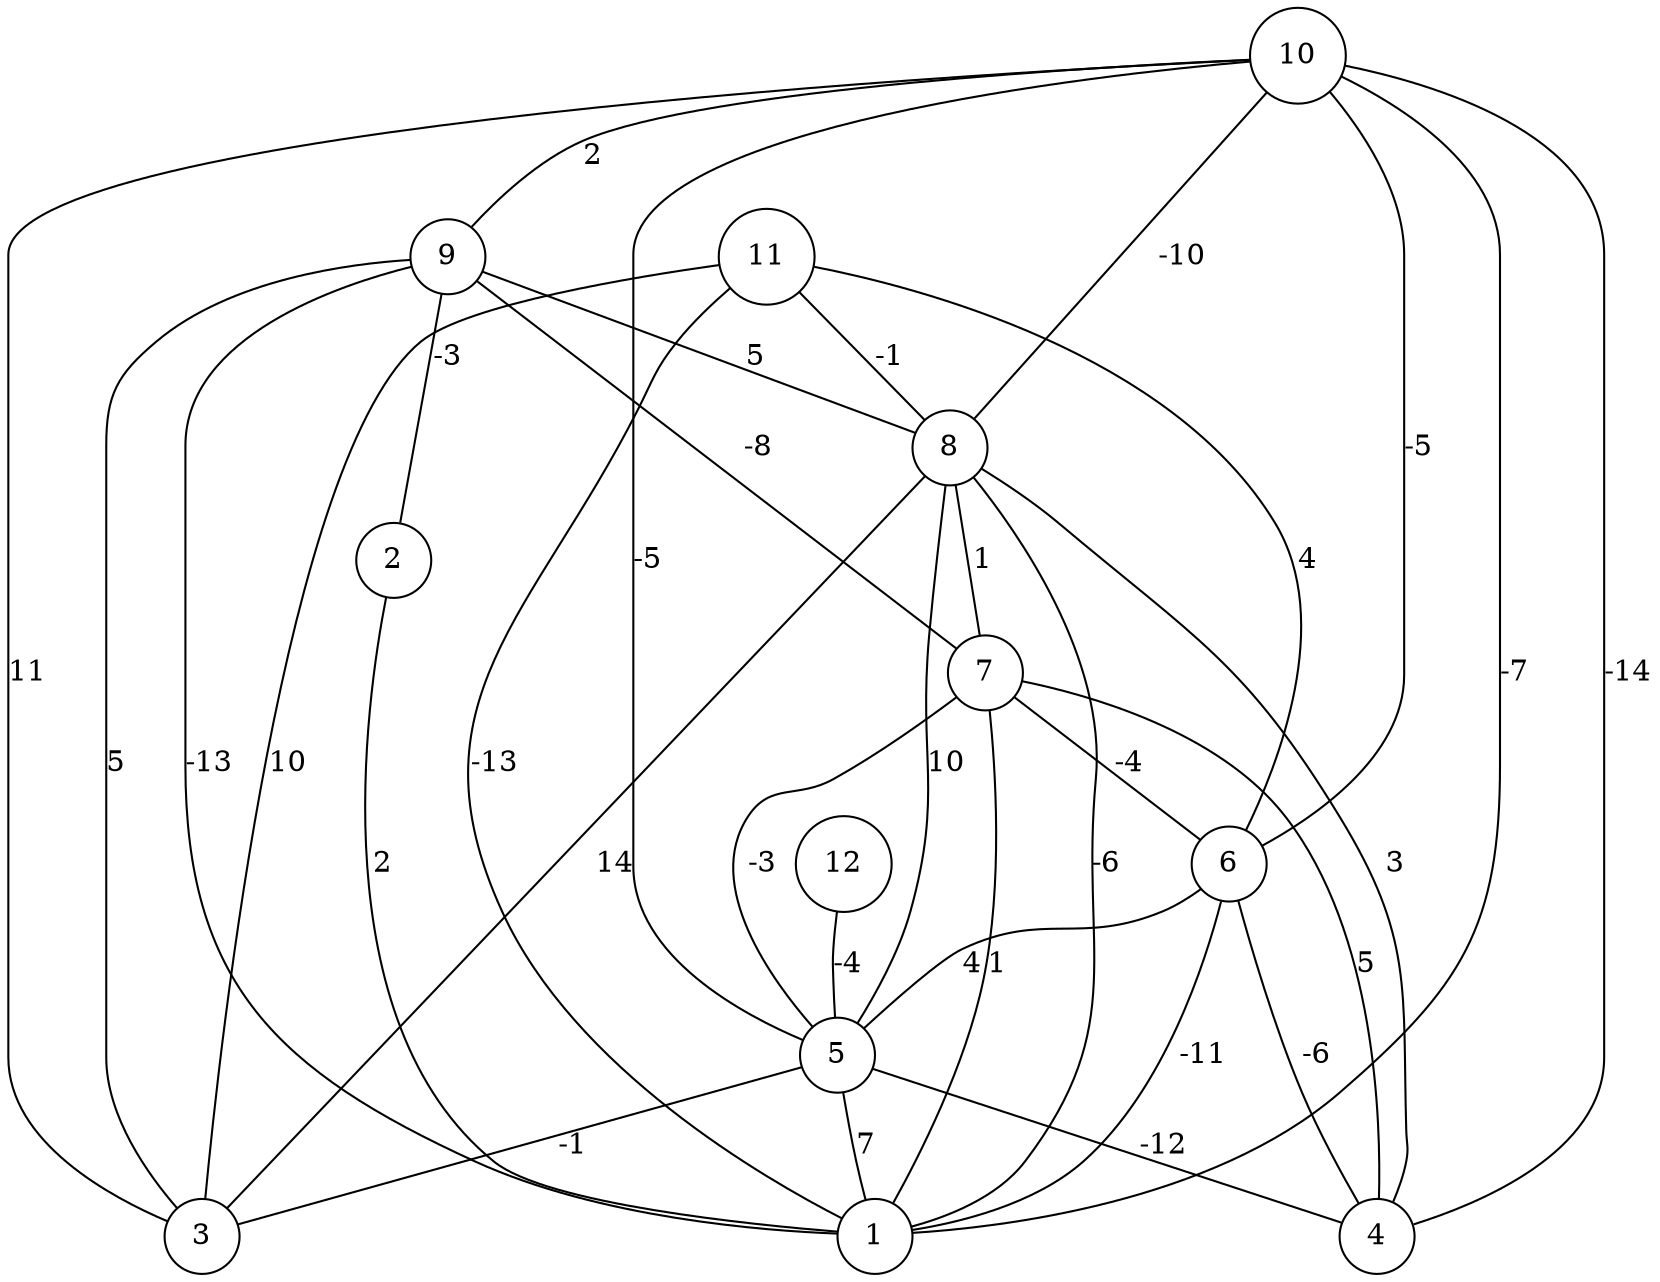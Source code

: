 graph { 
	 fontname="Helvetica,Arial,sans-serif" 
	 node [shape = circle]; 
	 12 -- 5 [label = "-4"];
	 11 -- 1 [label = "-13"];
	 11 -- 3 [label = "10"];
	 11 -- 6 [label = "4"];
	 11 -- 8 [label = "-1"];
	 10 -- 1 [label = "-7"];
	 10 -- 3 [label = "11"];
	 10 -- 4 [label = "-14"];
	 10 -- 5 [label = "-5"];
	 10 -- 6 [label = "-5"];
	 10 -- 8 [label = "-10"];
	 10 -- 9 [label = "2"];
	 9 -- 1 [label = "-13"];
	 9 -- 2 [label = "-3"];
	 9 -- 3 [label = "5"];
	 9 -- 7 [label = "-8"];
	 9 -- 8 [label = "5"];
	 8 -- 1 [label = "-6"];
	 8 -- 3 [label = "14"];
	 8 -- 4 [label = "3"];
	 8 -- 5 [label = "10"];
	 8 -- 7 [label = "1"];
	 7 -- 1 [label = "1"];
	 7 -- 4 [label = "5"];
	 7 -- 5 [label = "-3"];
	 7 -- 6 [label = "-4"];
	 6 -- 1 [label = "-11"];
	 6 -- 4 [label = "-6"];
	 6 -- 5 [label = "4"];
	 5 -- 1 [label = "7"];
	 5 -- 3 [label = "-1"];
	 5 -- 4 [label = "-12"];
	 2 -- 1 [label = "2"];
	 1;
	 2;
	 3;
	 4;
	 5;
	 6;
	 7;
	 8;
	 9;
	 10;
	 11;
	 12;
}
